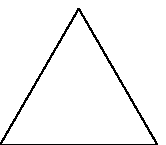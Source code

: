 beginfig(1);
  draw (0,0) -- 2cm*dir 60;
  draw (0,0) -- (2cm,0);
  draw (2cm,0) -- 2cm*dir 60;
endfig;
end;